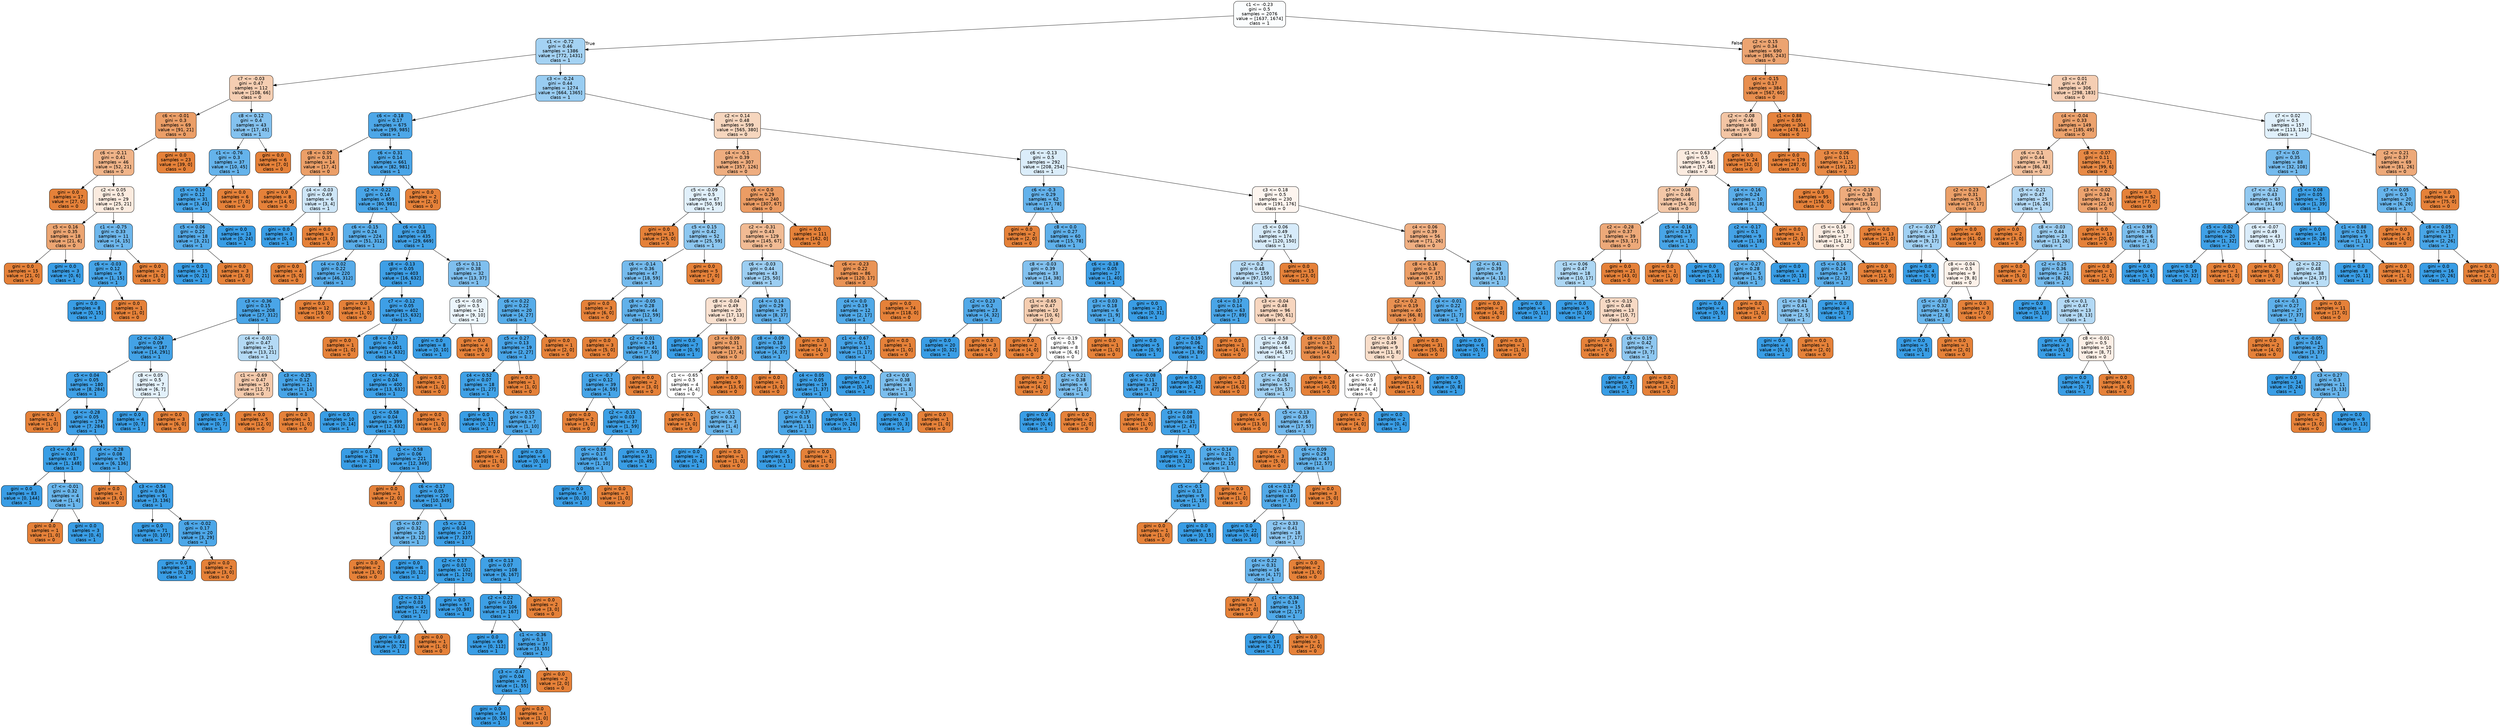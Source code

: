 digraph Tree {
node [shape=box, style="filled, rounded", color="black", fontname=helvetica] ;
edge [fontname=helvetica] ;
0 [label="c1 <= -0.23\ngini = 0.5\nsamples = 2076\nvalue = [1637, 1674]\nclass = 1", fillcolor="#fbfdfe"] ;
1 [label="c1 <= -0.72\ngini = 0.46\nsamples = 1386\nvalue = [772, 1431]\nclass = 1", fillcolor="#a4d2f3"] ;
0 -> 1 [labeldistance=2.5, labelangle=45, headlabel="True"] ;
2 [label="c7 <= -0.03\ngini = 0.47\nsamples = 112\nvalue = [108, 66]\nclass = 0", fillcolor="#f5ceb2"] ;
1 -> 2 ;
3 [label="c6 <= -0.01\ngini = 0.3\nsamples = 69\nvalue = [91, 21]\nclass = 0", fillcolor="#eb9e67"] ;
2 -> 3 ;
4 [label="c6 <= -0.11\ngini = 0.41\nsamples = 46\nvalue = [52, 21]\nclass = 0", fillcolor="#f0b489"] ;
3 -> 4 ;
5 [label="gini = 0.0\nsamples = 17\nvalue = [27, 0]\nclass = 0", fillcolor="#e58139"] ;
4 -> 5 ;
6 [label="c2 <= 0.05\ngini = 0.5\nsamples = 29\nvalue = [25, 21]\nclass = 0", fillcolor="#fbebdf"] ;
4 -> 6 ;
7 [label="c5 <= 0.16\ngini = 0.35\nsamples = 18\nvalue = [21, 6]\nclass = 0", fillcolor="#eca572"] ;
6 -> 7 ;
8 [label="gini = 0.0\nsamples = 15\nvalue = [21, 0]\nclass = 0", fillcolor="#e58139"] ;
7 -> 8 ;
9 [label="gini = 0.0\nsamples = 3\nvalue = [0, 6]\nclass = 1", fillcolor="#399de5"] ;
7 -> 9 ;
10 [label="c1 <= -0.75\ngini = 0.33\nsamples = 11\nvalue = [4, 15]\nclass = 1", fillcolor="#6eb7ec"] ;
6 -> 10 ;
11 [label="c6 <= -0.03\ngini = 0.12\nsamples = 9\nvalue = [1, 15]\nclass = 1", fillcolor="#46a4e7"] ;
10 -> 11 ;
12 [label="gini = 0.0\nsamples = 8\nvalue = [0, 15]\nclass = 1", fillcolor="#399de5"] ;
11 -> 12 ;
13 [label="gini = 0.0\nsamples = 1\nvalue = [1, 0]\nclass = 0", fillcolor="#e58139"] ;
11 -> 13 ;
14 [label="gini = 0.0\nsamples = 2\nvalue = [3, 0]\nclass = 0", fillcolor="#e58139"] ;
10 -> 14 ;
15 [label="gini = 0.0\nsamples = 23\nvalue = [39, 0]\nclass = 0", fillcolor="#e58139"] ;
3 -> 15 ;
16 [label="c8 <= 0.12\ngini = 0.4\nsamples = 43\nvalue = [17, 45]\nclass = 1", fillcolor="#84c2ef"] ;
2 -> 16 ;
17 [label="c1 <= -0.76\ngini = 0.3\nsamples = 37\nvalue = [10, 45]\nclass = 1", fillcolor="#65b3eb"] ;
16 -> 17 ;
18 [label="c5 <= 0.19\ngini = 0.12\nsamples = 31\nvalue = [3, 45]\nclass = 1", fillcolor="#46a4e7"] ;
17 -> 18 ;
19 [label="c5 <= 0.06\ngini = 0.22\nsamples = 18\nvalue = [3, 21]\nclass = 1", fillcolor="#55abe9"] ;
18 -> 19 ;
20 [label="gini = 0.0\nsamples = 15\nvalue = [0, 21]\nclass = 1", fillcolor="#399de5"] ;
19 -> 20 ;
21 [label="gini = 0.0\nsamples = 3\nvalue = [3, 0]\nclass = 0", fillcolor="#e58139"] ;
19 -> 21 ;
22 [label="gini = 0.0\nsamples = 13\nvalue = [0, 24]\nclass = 1", fillcolor="#399de5"] ;
18 -> 22 ;
23 [label="gini = 0.0\nsamples = 6\nvalue = [7, 0]\nclass = 0", fillcolor="#e58139"] ;
17 -> 23 ;
24 [label="gini = 0.0\nsamples = 6\nvalue = [7, 0]\nclass = 0", fillcolor="#e58139"] ;
16 -> 24 ;
25 [label="c3 <= -0.24\ngini = 0.44\nsamples = 1274\nvalue = [664, 1365]\nclass = 1", fillcolor="#99cdf2"] ;
1 -> 25 ;
26 [label="c6 <= -0.18\ngini = 0.17\nsamples = 675\nvalue = [99, 985]\nclass = 1", fillcolor="#4da7e8"] ;
25 -> 26 ;
27 [label="c8 <= 0.09\ngini = 0.31\nsamples = 14\nvalue = [17, 4]\nclass = 0", fillcolor="#eb9f68"] ;
26 -> 27 ;
28 [label="gini = 0.0\nsamples = 8\nvalue = [14, 0]\nclass = 0", fillcolor="#e58139"] ;
27 -> 28 ;
29 [label="c4 <= -0.03\ngini = 0.49\nsamples = 6\nvalue = [3, 4]\nclass = 1", fillcolor="#cee6f8"] ;
27 -> 29 ;
30 [label="gini = 0.0\nsamples = 3\nvalue = [0, 4]\nclass = 1", fillcolor="#399de5"] ;
29 -> 30 ;
31 [label="gini = 0.0\nsamples = 3\nvalue = [3, 0]\nclass = 0", fillcolor="#e58139"] ;
29 -> 31 ;
32 [label="c6 <= 0.31\ngini = 0.14\nsamples = 661\nvalue = [82, 981]\nclass = 1", fillcolor="#4aa5e7"] ;
26 -> 32 ;
33 [label="c2 <= -0.22\ngini = 0.14\nsamples = 659\nvalue = [80, 981]\nclass = 1", fillcolor="#49a5e7"] ;
32 -> 33 ;
34 [label="c6 <= -0.15\ngini = 0.24\nsamples = 224\nvalue = [51, 312]\nclass = 1", fillcolor="#59ade9"] ;
33 -> 34 ;
35 [label="gini = 0.0\nsamples = 4\nvalue = [5, 0]\nclass = 0", fillcolor="#e58139"] ;
34 -> 35 ;
36 [label="c4 <= 0.02\ngini = 0.22\nsamples = 220\nvalue = [46, 312]\nclass = 1", fillcolor="#56abe9"] ;
34 -> 36 ;
37 [label="c3 <= -0.36\ngini = 0.15\nsamples = 208\nvalue = [27, 312]\nclass = 1", fillcolor="#4aa5e7"] ;
36 -> 37 ;
38 [label="c2 <= -0.24\ngini = 0.09\nsamples = 187\nvalue = [14, 291]\nclass = 1", fillcolor="#43a2e6"] ;
37 -> 38 ;
39 [label="c5 <= 0.04\ngini = 0.05\nsamples = 180\nvalue = [8, 284]\nclass = 1", fillcolor="#3fa0e6"] ;
38 -> 39 ;
40 [label="gini = 0.0\nsamples = 1\nvalue = [1, 0]\nclass = 0", fillcolor="#e58139"] ;
39 -> 40 ;
41 [label="c4 <= -0.28\ngini = 0.05\nsamples = 179\nvalue = [7, 284]\nclass = 1", fillcolor="#3e9fe6"] ;
39 -> 41 ;
42 [label="c3 <= -0.44\ngini = 0.01\nsamples = 87\nvalue = [1, 148]\nclass = 1", fillcolor="#3a9ee5"] ;
41 -> 42 ;
43 [label="gini = 0.0\nsamples = 83\nvalue = [0, 144]\nclass = 1", fillcolor="#399de5"] ;
42 -> 43 ;
44 [label="c7 <= -0.01\ngini = 0.32\nsamples = 4\nvalue = [1, 4]\nclass = 1", fillcolor="#6ab6ec"] ;
42 -> 44 ;
45 [label="gini = 0.0\nsamples = 1\nvalue = [1, 0]\nclass = 0", fillcolor="#e58139"] ;
44 -> 45 ;
46 [label="gini = 0.0\nsamples = 3\nvalue = [0, 4]\nclass = 1", fillcolor="#399de5"] ;
44 -> 46 ;
47 [label="c4 <= -0.28\ngini = 0.08\nsamples = 92\nvalue = [6, 136]\nclass = 1", fillcolor="#42a1e6"] ;
41 -> 47 ;
48 [label="gini = 0.0\nsamples = 1\nvalue = [3, 0]\nclass = 0", fillcolor="#e58139"] ;
47 -> 48 ;
49 [label="c3 <= -0.54\ngini = 0.04\nsamples = 91\nvalue = [3, 136]\nclass = 1", fillcolor="#3d9fe6"] ;
47 -> 49 ;
50 [label="gini = 0.0\nsamples = 71\nvalue = [0, 107]\nclass = 1", fillcolor="#399de5"] ;
49 -> 50 ;
51 [label="c6 <= -0.02\ngini = 0.17\nsamples = 20\nvalue = [3, 29]\nclass = 1", fillcolor="#4da7e8"] ;
49 -> 51 ;
52 [label="gini = 0.0\nsamples = 18\nvalue = [0, 29]\nclass = 1", fillcolor="#399de5"] ;
51 -> 52 ;
53 [label="gini = 0.0\nsamples = 2\nvalue = [3, 0]\nclass = 0", fillcolor="#e58139"] ;
51 -> 53 ;
54 [label="c8 <= 0.05\ngini = 0.5\nsamples = 7\nvalue = [6, 7]\nclass = 1", fillcolor="#e3f1fb"] ;
38 -> 54 ;
55 [label="gini = 0.0\nsamples = 4\nvalue = [0, 7]\nclass = 1", fillcolor="#399de5"] ;
54 -> 55 ;
56 [label="gini = 0.0\nsamples = 3\nvalue = [6, 0]\nclass = 0", fillcolor="#e58139"] ;
54 -> 56 ;
57 [label="c4 <= -0.01\ngini = 0.47\nsamples = 21\nvalue = [13, 21]\nclass = 1", fillcolor="#b4daf5"] ;
37 -> 57 ;
58 [label="c1 <= -0.69\ngini = 0.47\nsamples = 10\nvalue = [12, 7]\nclass = 0", fillcolor="#f4caac"] ;
57 -> 58 ;
59 [label="gini = 0.0\nsamples = 5\nvalue = [0, 7]\nclass = 1", fillcolor="#399de5"] ;
58 -> 59 ;
60 [label="gini = 0.0\nsamples = 5\nvalue = [12, 0]\nclass = 0", fillcolor="#e58139"] ;
58 -> 60 ;
61 [label="c3 <= -0.25\ngini = 0.12\nsamples = 11\nvalue = [1, 14]\nclass = 1", fillcolor="#47a4e7"] ;
57 -> 61 ;
62 [label="gini = 0.0\nsamples = 1\nvalue = [1, 0]\nclass = 0", fillcolor="#e58139"] ;
61 -> 62 ;
63 [label="gini = 0.0\nsamples = 10\nvalue = [0, 14]\nclass = 1", fillcolor="#399de5"] ;
61 -> 63 ;
64 [label="gini = 0.0\nsamples = 12\nvalue = [19, 0]\nclass = 0", fillcolor="#e58139"] ;
36 -> 64 ;
65 [label="c6 <= 0.1\ngini = 0.08\nsamples = 435\nvalue = [29, 669]\nclass = 1", fillcolor="#42a1e6"] ;
33 -> 65 ;
66 [label="c8 <= -0.13\ngini = 0.05\nsamples = 403\nvalue = [16, 632]\nclass = 1", fillcolor="#3e9fe6"] ;
65 -> 66 ;
67 [label="gini = 0.0\nsamples = 1\nvalue = [1, 0]\nclass = 0", fillcolor="#e58139"] ;
66 -> 67 ;
68 [label="c7 <= -0.12\ngini = 0.05\nsamples = 402\nvalue = [15, 632]\nclass = 1", fillcolor="#3e9fe6"] ;
66 -> 68 ;
69 [label="gini = 0.0\nsamples = 1\nvalue = [1, 0]\nclass = 0", fillcolor="#e58139"] ;
68 -> 69 ;
70 [label="c8 <= 0.17\ngini = 0.04\nsamples = 401\nvalue = [14, 632]\nclass = 1", fillcolor="#3d9fe6"] ;
68 -> 70 ;
71 [label="c3 <= -0.26\ngini = 0.04\nsamples = 400\nvalue = [13, 632]\nclass = 1", fillcolor="#3d9fe6"] ;
70 -> 71 ;
72 [label="c1 <= -0.58\ngini = 0.04\nsamples = 399\nvalue = [12, 632]\nclass = 1", fillcolor="#3d9fe5"] ;
71 -> 72 ;
73 [label="gini = 0.0\nsamples = 178\nvalue = [0, 283]\nclass = 1", fillcolor="#399de5"] ;
72 -> 73 ;
74 [label="c1 <= -0.58\ngini = 0.06\nsamples = 221\nvalue = [12, 349]\nclass = 1", fillcolor="#40a0e6"] ;
72 -> 74 ;
75 [label="gini = 0.0\nsamples = 1\nvalue = [2, 0]\nclass = 0", fillcolor="#e58139"] ;
74 -> 75 ;
76 [label="c6 <= -0.17\ngini = 0.05\nsamples = 220\nvalue = [10, 349]\nclass = 1", fillcolor="#3fa0e6"] ;
74 -> 76 ;
77 [label="c5 <= 0.07\ngini = 0.32\nsamples = 10\nvalue = [3, 12]\nclass = 1", fillcolor="#6ab6ec"] ;
76 -> 77 ;
78 [label="gini = 0.0\nsamples = 2\nvalue = [3, 0]\nclass = 0", fillcolor="#e58139"] ;
77 -> 78 ;
79 [label="gini = 0.0\nsamples = 8\nvalue = [0, 12]\nclass = 1", fillcolor="#399de5"] ;
77 -> 79 ;
80 [label="c5 <= 0.2\ngini = 0.04\nsamples = 210\nvalue = [7, 337]\nclass = 1", fillcolor="#3d9fe6"] ;
76 -> 80 ;
81 [label="c2 <= 0.17\ngini = 0.01\nsamples = 102\nvalue = [1, 170]\nclass = 1", fillcolor="#3a9ee5"] ;
80 -> 81 ;
82 [label="c2 <= 0.12\ngini = 0.03\nsamples = 45\nvalue = [1, 72]\nclass = 1", fillcolor="#3c9ee5"] ;
81 -> 82 ;
83 [label="gini = 0.0\nsamples = 44\nvalue = [0, 72]\nclass = 1", fillcolor="#399de5"] ;
82 -> 83 ;
84 [label="gini = 0.0\nsamples = 1\nvalue = [1, 0]\nclass = 0", fillcolor="#e58139"] ;
82 -> 84 ;
85 [label="gini = 0.0\nsamples = 57\nvalue = [0, 98]\nclass = 1", fillcolor="#399de5"] ;
81 -> 85 ;
86 [label="c8 <= 0.13\ngini = 0.07\nsamples = 108\nvalue = [6, 167]\nclass = 1", fillcolor="#40a1e6"] ;
80 -> 86 ;
87 [label="c2 <= 0.22\ngini = 0.03\nsamples = 106\nvalue = [3, 167]\nclass = 1", fillcolor="#3d9fe5"] ;
86 -> 87 ;
88 [label="gini = 0.0\nsamples = 69\nvalue = [0, 112]\nclass = 1", fillcolor="#399de5"] ;
87 -> 88 ;
89 [label="c1 <= -0.36\ngini = 0.1\nsamples = 37\nvalue = [3, 55]\nclass = 1", fillcolor="#44a2e6"] ;
87 -> 89 ;
90 [label="c3 <= -0.47\ngini = 0.04\nsamples = 35\nvalue = [1, 55]\nclass = 1", fillcolor="#3d9fe5"] ;
89 -> 90 ;
91 [label="gini = 0.0\nsamples = 34\nvalue = [0, 55]\nclass = 1", fillcolor="#399de5"] ;
90 -> 91 ;
92 [label="gini = 0.0\nsamples = 1\nvalue = [1, 0]\nclass = 0", fillcolor="#e58139"] ;
90 -> 92 ;
93 [label="gini = 0.0\nsamples = 2\nvalue = [2, 0]\nclass = 0", fillcolor="#e58139"] ;
89 -> 93 ;
94 [label="gini = 0.0\nsamples = 2\nvalue = [3, 0]\nclass = 0", fillcolor="#e58139"] ;
86 -> 94 ;
95 [label="gini = 0.0\nsamples = 1\nvalue = [1, 0]\nclass = 0", fillcolor="#e58139"] ;
71 -> 95 ;
96 [label="gini = 0.0\nsamples = 1\nvalue = [1, 0]\nclass = 0", fillcolor="#e58139"] ;
70 -> 96 ;
97 [label="c5 <= 0.11\ngini = 0.38\nsamples = 32\nvalue = [13, 37]\nclass = 1", fillcolor="#7fbfee"] ;
65 -> 97 ;
98 [label="c5 <= -0.05\ngini = 0.5\nsamples = 12\nvalue = [9, 10]\nclass = 1", fillcolor="#ebf5fc"] ;
97 -> 98 ;
99 [label="gini = 0.0\nsamples = 8\nvalue = [0, 10]\nclass = 1", fillcolor="#399de5"] ;
98 -> 99 ;
100 [label="gini = 0.0\nsamples = 4\nvalue = [9, 0]\nclass = 0", fillcolor="#e58139"] ;
98 -> 100 ;
101 [label="c6 <= 0.22\ngini = 0.22\nsamples = 20\nvalue = [4, 27]\nclass = 1", fillcolor="#56ace9"] ;
97 -> 101 ;
102 [label="c5 <= 0.27\ngini = 0.13\nsamples = 19\nvalue = [2, 27]\nclass = 1", fillcolor="#48a4e7"] ;
101 -> 102 ;
103 [label="c4 <= 0.52\ngini = 0.07\nsamples = 18\nvalue = [1, 27]\nclass = 1", fillcolor="#40a1e6"] ;
102 -> 103 ;
104 [label="gini = 0.0\nsamples = 11\nvalue = [0, 17]\nclass = 1", fillcolor="#399de5"] ;
103 -> 104 ;
105 [label="c4 <= 0.55\ngini = 0.17\nsamples = 7\nvalue = [1, 10]\nclass = 1", fillcolor="#4da7e8"] ;
103 -> 105 ;
106 [label="gini = 0.0\nsamples = 1\nvalue = [1, 0]\nclass = 0", fillcolor="#e58139"] ;
105 -> 106 ;
107 [label="gini = 0.0\nsamples = 6\nvalue = [0, 10]\nclass = 1", fillcolor="#399de5"] ;
105 -> 107 ;
108 [label="gini = 0.0\nsamples = 1\nvalue = [1, 0]\nclass = 0", fillcolor="#e58139"] ;
102 -> 108 ;
109 [label="gini = 0.0\nsamples = 1\nvalue = [2, 0]\nclass = 0", fillcolor="#e58139"] ;
101 -> 109 ;
110 [label="gini = 0.0\nsamples = 2\nvalue = [2, 0]\nclass = 0", fillcolor="#e58139"] ;
32 -> 110 ;
111 [label="c2 <= 0.14\ngini = 0.48\nsamples = 599\nvalue = [565, 380]\nclass = 0", fillcolor="#f6d6be"] ;
25 -> 111 ;
112 [label="c4 <= -0.1\ngini = 0.39\nsamples = 307\nvalue = [357, 126]\nclass = 0", fillcolor="#eead7f"] ;
111 -> 112 ;
113 [label="c5 <= -0.09\ngini = 0.5\nsamples = 67\nvalue = [50, 59]\nclass = 1", fillcolor="#e1f0fb"] ;
112 -> 113 ;
114 [label="gini = 0.0\nsamples = 15\nvalue = [25, 0]\nclass = 0", fillcolor="#e58139"] ;
113 -> 114 ;
115 [label="c5 <= 0.15\ngini = 0.42\nsamples = 52\nvalue = [25, 59]\nclass = 1", fillcolor="#8dc7f0"] ;
113 -> 115 ;
116 [label="c6 <= -0.14\ngini = 0.36\nsamples = 47\nvalue = [18, 59]\nclass = 1", fillcolor="#75bbed"] ;
115 -> 116 ;
117 [label="gini = 0.0\nsamples = 3\nvalue = [6, 0]\nclass = 0", fillcolor="#e58139"] ;
116 -> 117 ;
118 [label="c8 <= -0.05\ngini = 0.28\nsamples = 44\nvalue = [12, 59]\nclass = 1", fillcolor="#61b1ea"] ;
116 -> 118 ;
119 [label="gini = 0.0\nsamples = 3\nvalue = [5, 0]\nclass = 0", fillcolor="#e58139"] ;
118 -> 119 ;
120 [label="c2 <= 0.01\ngini = 0.19\nsamples = 41\nvalue = [7, 59]\nclass = 1", fillcolor="#50a9e8"] ;
118 -> 120 ;
121 [label="c1 <= -0.7\ngini = 0.12\nsamples = 39\nvalue = [4, 59]\nclass = 1", fillcolor="#46a4e7"] ;
120 -> 121 ;
122 [label="gini = 0.0\nsamples = 2\nvalue = [3, 0]\nclass = 0", fillcolor="#e58139"] ;
121 -> 122 ;
123 [label="c2 <= -0.15\ngini = 0.03\nsamples = 37\nvalue = [1, 59]\nclass = 1", fillcolor="#3c9fe5"] ;
121 -> 123 ;
124 [label="c6 <= 0.08\ngini = 0.17\nsamples = 6\nvalue = [1, 10]\nclass = 1", fillcolor="#4da7e8"] ;
123 -> 124 ;
125 [label="gini = 0.0\nsamples = 5\nvalue = [0, 10]\nclass = 1", fillcolor="#399de5"] ;
124 -> 125 ;
126 [label="gini = 0.0\nsamples = 1\nvalue = [1, 0]\nclass = 0", fillcolor="#e58139"] ;
124 -> 126 ;
127 [label="gini = 0.0\nsamples = 31\nvalue = [0, 49]\nclass = 1", fillcolor="#399de5"] ;
123 -> 127 ;
128 [label="gini = 0.0\nsamples = 2\nvalue = [3, 0]\nclass = 0", fillcolor="#e58139"] ;
120 -> 128 ;
129 [label="gini = 0.0\nsamples = 5\nvalue = [7, 0]\nclass = 0", fillcolor="#e58139"] ;
115 -> 129 ;
130 [label="c6 <= 0.0\ngini = 0.29\nsamples = 240\nvalue = [307, 67]\nclass = 0", fillcolor="#eb9c64"] ;
112 -> 130 ;
131 [label="c2 <= -0.31\ngini = 0.43\nsamples = 129\nvalue = [145, 67]\nclass = 0", fillcolor="#f1bb94"] ;
130 -> 131 ;
132 [label="c6 <= -0.03\ngini = 0.44\nsamples = 43\nvalue = [25, 50]\nclass = 1", fillcolor="#9ccef2"] ;
131 -> 132 ;
133 [label="c8 <= -0.04\ngini = 0.49\nsamples = 20\nvalue = [17, 13]\nclass = 0", fillcolor="#f9e1d0"] ;
132 -> 133 ;
134 [label="gini = 0.0\nsamples = 7\nvalue = [0, 9]\nclass = 1", fillcolor="#399de5"] ;
133 -> 134 ;
135 [label="c3 <= 0.09\ngini = 0.31\nsamples = 13\nvalue = [17, 4]\nclass = 0", fillcolor="#eb9f68"] ;
133 -> 135 ;
136 [label="c1 <= -0.65\ngini = 0.5\nsamples = 4\nvalue = [4, 4]\nclass = 0", fillcolor="#ffffff"] ;
135 -> 136 ;
137 [label="gini = 0.0\nsamples = 1\nvalue = [3, 0]\nclass = 0", fillcolor="#e58139"] ;
136 -> 137 ;
138 [label="c5 <= -0.1\ngini = 0.32\nsamples = 3\nvalue = [1, 4]\nclass = 1", fillcolor="#6ab6ec"] ;
136 -> 138 ;
139 [label="gini = 0.0\nsamples = 2\nvalue = [0, 4]\nclass = 1", fillcolor="#399de5"] ;
138 -> 139 ;
140 [label="gini = 0.0\nsamples = 1\nvalue = [1, 0]\nclass = 0", fillcolor="#e58139"] ;
138 -> 140 ;
141 [label="gini = 0.0\nsamples = 9\nvalue = [13, 0]\nclass = 0", fillcolor="#e58139"] ;
135 -> 141 ;
142 [label="c4 <= 0.14\ngini = 0.29\nsamples = 23\nvalue = [8, 37]\nclass = 1", fillcolor="#64b2eb"] ;
132 -> 142 ;
143 [label="c8 <= -0.09\ngini = 0.18\nsamples = 20\nvalue = [4, 37]\nclass = 1", fillcolor="#4ea8e8"] ;
142 -> 143 ;
144 [label="gini = 0.0\nsamples = 1\nvalue = [3, 0]\nclass = 0", fillcolor="#e58139"] ;
143 -> 144 ;
145 [label="c4 <= 0.05\ngini = 0.05\nsamples = 19\nvalue = [1, 37]\nclass = 1", fillcolor="#3ea0e6"] ;
143 -> 145 ;
146 [label="c2 <= -0.37\ngini = 0.15\nsamples = 6\nvalue = [1, 11]\nclass = 1", fillcolor="#4ba6e7"] ;
145 -> 146 ;
147 [label="gini = 0.0\nsamples = 5\nvalue = [0, 11]\nclass = 1", fillcolor="#399de5"] ;
146 -> 147 ;
148 [label="gini = 0.0\nsamples = 1\nvalue = [1, 0]\nclass = 0", fillcolor="#e58139"] ;
146 -> 148 ;
149 [label="gini = 0.0\nsamples = 13\nvalue = [0, 26]\nclass = 1", fillcolor="#399de5"] ;
145 -> 149 ;
150 [label="gini = 0.0\nsamples = 3\nvalue = [4, 0]\nclass = 0", fillcolor="#e58139"] ;
142 -> 150 ;
151 [label="c6 <= -0.23\ngini = 0.22\nsamples = 86\nvalue = [120, 17]\nclass = 0", fillcolor="#e99355"] ;
131 -> 151 ;
152 [label="c4 <= 0.0\ngini = 0.19\nsamples = 12\nvalue = [2, 17]\nclass = 1", fillcolor="#50a9e8"] ;
151 -> 152 ;
153 [label="c1 <= -0.67\ngini = 0.1\nsamples = 11\nvalue = [1, 17]\nclass = 1", fillcolor="#45a3e7"] ;
152 -> 153 ;
154 [label="gini = 0.0\nsamples = 7\nvalue = [0, 14]\nclass = 1", fillcolor="#399de5"] ;
153 -> 154 ;
155 [label="c3 <= 0.0\ngini = 0.38\nsamples = 4\nvalue = [1, 3]\nclass = 1", fillcolor="#7bbeee"] ;
153 -> 155 ;
156 [label="gini = 0.0\nsamples = 3\nvalue = [0, 3]\nclass = 1", fillcolor="#399de5"] ;
155 -> 156 ;
157 [label="gini = 0.0\nsamples = 1\nvalue = [1, 0]\nclass = 0", fillcolor="#e58139"] ;
155 -> 157 ;
158 [label="gini = 0.0\nsamples = 1\nvalue = [1, 0]\nclass = 0", fillcolor="#e58139"] ;
152 -> 158 ;
159 [label="gini = 0.0\nsamples = 74\nvalue = [118, 0]\nclass = 0", fillcolor="#e58139"] ;
151 -> 159 ;
160 [label="gini = 0.0\nsamples = 111\nvalue = [162, 0]\nclass = 0", fillcolor="#e58139"] ;
130 -> 160 ;
161 [label="c6 <= -0.13\ngini = 0.5\nsamples = 292\nvalue = [208, 254]\nclass = 1", fillcolor="#dbedfa"] ;
111 -> 161 ;
162 [label="c6 <= -0.3\ngini = 0.29\nsamples = 62\nvalue = [17, 78]\nclass = 1", fillcolor="#64b2eb"] ;
161 -> 162 ;
163 [label="gini = 0.0\nsamples = 2\nvalue = [2, 0]\nclass = 0", fillcolor="#e58139"] ;
162 -> 163 ;
164 [label="c8 <= 0.0\ngini = 0.27\nsamples = 60\nvalue = [15, 78]\nclass = 1", fillcolor="#5fb0ea"] ;
162 -> 164 ;
165 [label="c8 <= -0.03\ngini = 0.39\nsamples = 33\nvalue = [14, 38]\nclass = 1", fillcolor="#82c1ef"] ;
164 -> 165 ;
166 [label="c2 <= 0.23\ngini = 0.2\nsamples = 23\nvalue = [4, 32]\nclass = 1", fillcolor="#52a9e8"] ;
165 -> 166 ;
167 [label="gini = 0.0\nsamples = 20\nvalue = [0, 32]\nclass = 1", fillcolor="#399de5"] ;
166 -> 167 ;
168 [label="gini = 0.0\nsamples = 3\nvalue = [4, 0]\nclass = 0", fillcolor="#e58139"] ;
166 -> 168 ;
169 [label="c1 <= -0.65\ngini = 0.47\nsamples = 10\nvalue = [10, 6]\nclass = 0", fillcolor="#f5cdb0"] ;
165 -> 169 ;
170 [label="gini = 0.0\nsamples = 2\nvalue = [4, 0]\nclass = 0", fillcolor="#e58139"] ;
169 -> 170 ;
171 [label="c6 <= -0.19\ngini = 0.5\nsamples = 8\nvalue = [6, 6]\nclass = 0", fillcolor="#ffffff"] ;
169 -> 171 ;
172 [label="gini = 0.0\nsamples = 2\nvalue = [4, 0]\nclass = 0", fillcolor="#e58139"] ;
171 -> 172 ;
173 [label="c2 <= 0.21\ngini = 0.38\nsamples = 6\nvalue = [2, 6]\nclass = 1", fillcolor="#7bbeee"] ;
171 -> 173 ;
174 [label="gini = 0.0\nsamples = 4\nvalue = [0, 6]\nclass = 1", fillcolor="#399de5"] ;
173 -> 174 ;
175 [label="gini = 0.0\nsamples = 2\nvalue = [2, 0]\nclass = 0", fillcolor="#e58139"] ;
173 -> 175 ;
176 [label="c6 <= -0.18\ngini = 0.05\nsamples = 27\nvalue = [1, 40]\nclass = 1", fillcolor="#3e9fe6"] ;
164 -> 176 ;
177 [label="c3 <= 0.03\ngini = 0.18\nsamples = 6\nvalue = [1, 9]\nclass = 1", fillcolor="#4fa8e8"] ;
176 -> 177 ;
178 [label="gini = 0.0\nsamples = 1\nvalue = [1, 0]\nclass = 0", fillcolor="#e58139"] ;
177 -> 178 ;
179 [label="gini = 0.0\nsamples = 5\nvalue = [0, 9]\nclass = 1", fillcolor="#399de5"] ;
177 -> 179 ;
180 [label="gini = 0.0\nsamples = 21\nvalue = [0, 31]\nclass = 1", fillcolor="#399de5"] ;
176 -> 180 ;
181 [label="c3 <= 0.18\ngini = 0.5\nsamples = 230\nvalue = [191, 176]\nclass = 0", fillcolor="#fdf5ef"] ;
161 -> 181 ;
182 [label="c5 <= 0.06\ngini = 0.49\nsamples = 174\nvalue = [120, 150]\nclass = 1", fillcolor="#d7ebfa"] ;
181 -> 182 ;
183 [label="c2 <= 0.2\ngini = 0.48\nsamples = 159\nvalue = [97, 150]\nclass = 1", fillcolor="#b9dcf6"] ;
182 -> 183 ;
184 [label="c4 <= 0.17\ngini = 0.14\nsamples = 63\nvalue = [7, 89]\nclass = 1", fillcolor="#49a5e7"] ;
183 -> 184 ;
185 [label="c2 <= 0.19\ngini = 0.06\nsamples = 62\nvalue = [3, 89]\nclass = 1", fillcolor="#40a0e6"] ;
184 -> 185 ;
186 [label="c6 <= -0.08\ngini = 0.11\nsamples = 32\nvalue = [3, 47]\nclass = 1", fillcolor="#46a3e7"] ;
185 -> 186 ;
187 [label="gini = 0.0\nsamples = 1\nvalue = [1, 0]\nclass = 0", fillcolor="#e58139"] ;
186 -> 187 ;
188 [label="c3 <= 0.08\ngini = 0.08\nsamples = 31\nvalue = [2, 47]\nclass = 1", fillcolor="#41a1e6"] ;
186 -> 188 ;
189 [label="gini = 0.0\nsamples = 21\nvalue = [0, 32]\nclass = 1", fillcolor="#399de5"] ;
188 -> 189 ;
190 [label="c4 <= 0.14\ngini = 0.21\nsamples = 10\nvalue = [2, 15]\nclass = 1", fillcolor="#53aae8"] ;
188 -> 190 ;
191 [label="c5 <= -0.1\ngini = 0.12\nsamples = 9\nvalue = [1, 15]\nclass = 1", fillcolor="#46a4e7"] ;
190 -> 191 ;
192 [label="gini = 0.0\nsamples = 1\nvalue = [1, 0]\nclass = 0", fillcolor="#e58139"] ;
191 -> 192 ;
193 [label="gini = 0.0\nsamples = 8\nvalue = [0, 15]\nclass = 1", fillcolor="#399de5"] ;
191 -> 193 ;
194 [label="gini = 0.0\nsamples = 1\nvalue = [1, 0]\nclass = 0", fillcolor="#e58139"] ;
190 -> 194 ;
195 [label="gini = 0.0\nsamples = 30\nvalue = [0, 42]\nclass = 1", fillcolor="#399de5"] ;
185 -> 195 ;
196 [label="gini = 0.0\nsamples = 1\nvalue = [4, 0]\nclass = 0", fillcolor="#e58139"] ;
184 -> 196 ;
197 [label="c3 <= -0.04\ngini = 0.48\nsamples = 96\nvalue = [90, 61]\nclass = 0", fillcolor="#f7d6bf"] ;
183 -> 197 ;
198 [label="c1 <= -0.58\ngini = 0.49\nsamples = 64\nvalue = [46, 57]\nclass = 1", fillcolor="#d9ecfa"] ;
197 -> 198 ;
199 [label="gini = 0.0\nsamples = 12\nvalue = [16, 0]\nclass = 0", fillcolor="#e58139"] ;
198 -> 199 ;
200 [label="c7 <= -0.04\ngini = 0.45\nsamples = 52\nvalue = [30, 57]\nclass = 1", fillcolor="#a1d1f3"] ;
198 -> 200 ;
201 [label="gini = 0.0\nsamples = 6\nvalue = [13, 0]\nclass = 0", fillcolor="#e58139"] ;
200 -> 201 ;
202 [label="c5 <= -0.13\ngini = 0.35\nsamples = 46\nvalue = [17, 57]\nclass = 1", fillcolor="#74baed"] ;
200 -> 202 ;
203 [label="gini = 0.0\nsamples = 3\nvalue = [5, 0]\nclass = 0", fillcolor="#e58139"] ;
202 -> 203 ;
204 [label="c6 <= 0.09\ngini = 0.29\nsamples = 43\nvalue = [12, 57]\nclass = 1", fillcolor="#63b2ea"] ;
202 -> 204 ;
205 [label="c4 <= 0.17\ngini = 0.19\nsamples = 40\nvalue = [7, 57]\nclass = 1", fillcolor="#51a9e8"] ;
204 -> 205 ;
206 [label="gini = 0.0\nsamples = 22\nvalue = [0, 40]\nclass = 1", fillcolor="#399de5"] ;
205 -> 206 ;
207 [label="c2 <= 0.33\ngini = 0.41\nsamples = 18\nvalue = [7, 17]\nclass = 1", fillcolor="#8bc5f0"] ;
205 -> 207 ;
208 [label="c4 <= 0.22\ngini = 0.31\nsamples = 16\nvalue = [4, 17]\nclass = 1", fillcolor="#68b4eb"] ;
207 -> 208 ;
209 [label="gini = 0.0\nsamples = 1\nvalue = [2, 0]\nclass = 0", fillcolor="#e58139"] ;
208 -> 209 ;
210 [label="c1 <= -0.34\ngini = 0.19\nsamples = 15\nvalue = [2, 17]\nclass = 1", fillcolor="#50a9e8"] ;
208 -> 210 ;
211 [label="gini = 0.0\nsamples = 14\nvalue = [0, 17]\nclass = 1", fillcolor="#399de5"] ;
210 -> 211 ;
212 [label="gini = 0.0\nsamples = 1\nvalue = [2, 0]\nclass = 0", fillcolor="#e58139"] ;
210 -> 212 ;
213 [label="gini = 0.0\nsamples = 2\nvalue = [3, 0]\nclass = 0", fillcolor="#e58139"] ;
207 -> 213 ;
214 [label="gini = 0.0\nsamples = 3\nvalue = [5, 0]\nclass = 0", fillcolor="#e58139"] ;
204 -> 214 ;
215 [label="c8 <= 0.07\ngini = 0.15\nsamples = 32\nvalue = [44, 4]\nclass = 0", fillcolor="#e78c4b"] ;
197 -> 215 ;
216 [label="gini = 0.0\nsamples = 28\nvalue = [40, 0]\nclass = 0", fillcolor="#e58139"] ;
215 -> 216 ;
217 [label="c4 <= -0.07\ngini = 0.5\nsamples = 4\nvalue = [4, 4]\nclass = 0", fillcolor="#ffffff"] ;
215 -> 217 ;
218 [label="gini = 0.0\nsamples = 2\nvalue = [4, 0]\nclass = 0", fillcolor="#e58139"] ;
217 -> 218 ;
219 [label="gini = 0.0\nsamples = 2\nvalue = [0, 4]\nclass = 1", fillcolor="#399de5"] ;
217 -> 219 ;
220 [label="gini = 0.0\nsamples = 15\nvalue = [23, 0]\nclass = 0", fillcolor="#e58139"] ;
182 -> 220 ;
221 [label="c4 <= 0.06\ngini = 0.39\nsamples = 56\nvalue = [71, 26]\nclass = 0", fillcolor="#efaf82"] ;
181 -> 221 ;
222 [label="c8 <= 0.16\ngini = 0.3\nsamples = 47\nvalue = [67, 15]\nclass = 0", fillcolor="#eb9d65"] ;
221 -> 222 ;
223 [label="c2 <= 0.2\ngini = 0.19\nsamples = 40\nvalue = [66, 8]\nclass = 0", fillcolor="#e89051"] ;
222 -> 223 ;
224 [label="c2 <= 0.16\ngini = 0.49\nsamples = 9\nvalue = [11, 8]\nclass = 0", fillcolor="#f8ddc9"] ;
223 -> 224 ;
225 [label="gini = 0.0\nsamples = 4\nvalue = [11, 0]\nclass = 0", fillcolor="#e58139"] ;
224 -> 225 ;
226 [label="gini = 0.0\nsamples = 5\nvalue = [0, 8]\nclass = 1", fillcolor="#399de5"] ;
224 -> 226 ;
227 [label="gini = 0.0\nsamples = 31\nvalue = [55, 0]\nclass = 0", fillcolor="#e58139"] ;
223 -> 227 ;
228 [label="c4 <= -0.01\ngini = 0.22\nsamples = 7\nvalue = [1, 7]\nclass = 1", fillcolor="#55abe9"] ;
222 -> 228 ;
229 [label="gini = 0.0\nsamples = 6\nvalue = [0, 7]\nclass = 1", fillcolor="#399de5"] ;
228 -> 229 ;
230 [label="gini = 0.0\nsamples = 1\nvalue = [1, 0]\nclass = 0", fillcolor="#e58139"] ;
228 -> 230 ;
231 [label="c2 <= 0.41\ngini = 0.39\nsamples = 9\nvalue = [4, 11]\nclass = 1", fillcolor="#81c1ee"] ;
221 -> 231 ;
232 [label="gini = 0.0\nsamples = 3\nvalue = [4, 0]\nclass = 0", fillcolor="#e58139"] ;
231 -> 232 ;
233 [label="gini = 0.0\nsamples = 6\nvalue = [0, 11]\nclass = 1", fillcolor="#399de5"] ;
231 -> 233 ;
234 [label="c2 <= 0.15\ngini = 0.34\nsamples = 690\nvalue = [865, 243]\nclass = 0", fillcolor="#eca471"] ;
0 -> 234 [labeldistance=2.5, labelangle=-45, headlabel="False"] ;
235 [label="c4 <= -0.15\ngini = 0.17\nsamples = 384\nvalue = [567, 60]\nclass = 0", fillcolor="#e88e4e"] ;
234 -> 235 ;
236 [label="c2 <= -0.08\ngini = 0.46\nsamples = 80\nvalue = [89, 48]\nclass = 0", fillcolor="#f3c5a4"] ;
235 -> 236 ;
237 [label="c1 <= 0.63\ngini = 0.5\nsamples = 56\nvalue = [57, 48]\nclass = 0", fillcolor="#fbebe0"] ;
236 -> 237 ;
238 [label="c7 <= 0.08\ngini = 0.46\nsamples = 46\nvalue = [54, 30]\nclass = 0", fillcolor="#f3c7a7"] ;
237 -> 238 ;
239 [label="c2 <= -0.28\ngini = 0.37\nsamples = 39\nvalue = [53, 17]\nclass = 0", fillcolor="#eda979"] ;
238 -> 239 ;
240 [label="c1 <= 0.06\ngini = 0.47\nsamples = 18\nvalue = [10, 17]\nclass = 1", fillcolor="#add7f4"] ;
239 -> 240 ;
241 [label="gini = 0.0\nsamples = 5\nvalue = [0, 10]\nclass = 1", fillcolor="#399de5"] ;
240 -> 241 ;
242 [label="c5 <= -0.15\ngini = 0.48\nsamples = 13\nvalue = [10, 7]\nclass = 0", fillcolor="#f7d9c4"] ;
240 -> 242 ;
243 [label="gini = 0.0\nsamples = 6\nvalue = [7, 0]\nclass = 0", fillcolor="#e58139"] ;
242 -> 243 ;
244 [label="c6 <= 0.19\ngini = 0.42\nsamples = 7\nvalue = [3, 7]\nclass = 1", fillcolor="#8ec7f0"] ;
242 -> 244 ;
245 [label="gini = 0.0\nsamples = 5\nvalue = [0, 7]\nclass = 1", fillcolor="#399de5"] ;
244 -> 245 ;
246 [label="gini = 0.0\nsamples = 2\nvalue = [3, 0]\nclass = 0", fillcolor="#e58139"] ;
244 -> 246 ;
247 [label="gini = 0.0\nsamples = 21\nvalue = [43, 0]\nclass = 0", fillcolor="#e58139"] ;
239 -> 247 ;
248 [label="c5 <= -0.16\ngini = 0.13\nsamples = 7\nvalue = [1, 13]\nclass = 1", fillcolor="#48a5e7"] ;
238 -> 248 ;
249 [label="gini = 0.0\nsamples = 1\nvalue = [1, 0]\nclass = 0", fillcolor="#e58139"] ;
248 -> 249 ;
250 [label="gini = 0.0\nsamples = 6\nvalue = [0, 13]\nclass = 1", fillcolor="#399de5"] ;
248 -> 250 ;
251 [label="c4 <= -0.16\ngini = 0.24\nsamples = 10\nvalue = [3, 18]\nclass = 1", fillcolor="#5aade9"] ;
237 -> 251 ;
252 [label="c2 <= -0.17\ngini = 0.1\nsamples = 9\nvalue = [1, 18]\nclass = 1", fillcolor="#44a2e6"] ;
251 -> 252 ;
253 [label="c2 <= -0.27\ngini = 0.28\nsamples = 5\nvalue = [1, 5]\nclass = 1", fillcolor="#61b1ea"] ;
252 -> 253 ;
254 [label="gini = 0.0\nsamples = 4\nvalue = [0, 5]\nclass = 1", fillcolor="#399de5"] ;
253 -> 254 ;
255 [label="gini = 0.0\nsamples = 1\nvalue = [1, 0]\nclass = 0", fillcolor="#e58139"] ;
253 -> 255 ;
256 [label="gini = 0.0\nsamples = 4\nvalue = [0, 13]\nclass = 1", fillcolor="#399de5"] ;
252 -> 256 ;
257 [label="gini = 0.0\nsamples = 1\nvalue = [2, 0]\nclass = 0", fillcolor="#e58139"] ;
251 -> 257 ;
258 [label="gini = 0.0\nsamples = 24\nvalue = [32, 0]\nclass = 0", fillcolor="#e58139"] ;
236 -> 258 ;
259 [label="c1 <= 0.88\ngini = 0.05\nsamples = 304\nvalue = [478, 12]\nclass = 0", fillcolor="#e6843e"] ;
235 -> 259 ;
260 [label="gini = 0.0\nsamples = 179\nvalue = [287, 0]\nclass = 0", fillcolor="#e58139"] ;
259 -> 260 ;
261 [label="c3 <= 0.06\ngini = 0.11\nsamples = 125\nvalue = [191, 12]\nclass = 0", fillcolor="#e78945"] ;
259 -> 261 ;
262 [label="gini = 0.0\nsamples = 95\nvalue = [156, 0]\nclass = 0", fillcolor="#e58139"] ;
261 -> 262 ;
263 [label="c2 <= -0.19\ngini = 0.38\nsamples = 30\nvalue = [35, 12]\nclass = 0", fillcolor="#eeac7d"] ;
261 -> 263 ;
264 [label="c5 <= 0.16\ngini = 0.5\nsamples = 17\nvalue = [14, 12]\nclass = 0", fillcolor="#fbede3"] ;
263 -> 264 ;
265 [label="c5 <= 0.16\ngini = 0.24\nsamples = 9\nvalue = [2, 12]\nclass = 1", fillcolor="#5aade9"] ;
264 -> 265 ;
266 [label="c1 <= 0.94\ngini = 0.41\nsamples = 5\nvalue = [2, 5]\nclass = 1", fillcolor="#88c4ef"] ;
265 -> 266 ;
267 [label="gini = 0.0\nsamples = 4\nvalue = [0, 5]\nclass = 1", fillcolor="#399de5"] ;
266 -> 267 ;
268 [label="gini = 0.0\nsamples = 1\nvalue = [2, 0]\nclass = 0", fillcolor="#e58139"] ;
266 -> 268 ;
269 [label="gini = 0.0\nsamples = 4\nvalue = [0, 7]\nclass = 1", fillcolor="#399de5"] ;
265 -> 269 ;
270 [label="gini = 0.0\nsamples = 8\nvalue = [12, 0]\nclass = 0", fillcolor="#e58139"] ;
264 -> 270 ;
271 [label="gini = 0.0\nsamples = 13\nvalue = [21, 0]\nclass = 0", fillcolor="#e58139"] ;
263 -> 271 ;
272 [label="c3 <= 0.01\ngini = 0.47\nsamples = 306\nvalue = [298, 183]\nclass = 0", fillcolor="#f5ceb3"] ;
234 -> 272 ;
273 [label="c4 <= -0.04\ngini = 0.33\nsamples = 149\nvalue = [185, 49]\nclass = 0", fillcolor="#eca26d"] ;
272 -> 273 ;
274 [label="c6 <= 0.1\ngini = 0.44\nsamples = 78\nvalue = [86, 43]\nclass = 0", fillcolor="#f2c09c"] ;
273 -> 274 ;
275 [label="c2 <= 0.23\ngini = 0.31\nsamples = 53\nvalue = [70, 17]\nclass = 0", fillcolor="#eba069"] ;
274 -> 275 ;
276 [label="c7 <= -0.07\ngini = 0.45\nsamples = 13\nvalue = [9, 17]\nclass = 1", fillcolor="#a2d1f3"] ;
275 -> 276 ;
277 [label="gini = 0.0\nsamples = 4\nvalue = [0, 9]\nclass = 1", fillcolor="#399de5"] ;
276 -> 277 ;
278 [label="c8 <= -0.04\ngini = 0.5\nsamples = 9\nvalue = [9, 8]\nclass = 0", fillcolor="#fcf1e9"] ;
276 -> 278 ;
279 [label="c5 <= -0.03\ngini = 0.32\nsamples = 6\nvalue = [2, 8]\nclass = 1", fillcolor="#6ab6ec"] ;
278 -> 279 ;
280 [label="gini = 0.0\nsamples = 5\nvalue = [0, 8]\nclass = 1", fillcolor="#399de5"] ;
279 -> 280 ;
281 [label="gini = 0.0\nsamples = 1\nvalue = [2, 0]\nclass = 0", fillcolor="#e58139"] ;
279 -> 281 ;
282 [label="gini = 0.0\nsamples = 3\nvalue = [7, 0]\nclass = 0", fillcolor="#e58139"] ;
278 -> 282 ;
283 [label="gini = 0.0\nsamples = 40\nvalue = [61, 0]\nclass = 0", fillcolor="#e58139"] ;
275 -> 283 ;
284 [label="c5 <= -0.21\ngini = 0.47\nsamples = 25\nvalue = [16, 26]\nclass = 1", fillcolor="#b3d9f5"] ;
274 -> 284 ;
285 [label="gini = 0.0\nsamples = 2\nvalue = [3, 0]\nclass = 0", fillcolor="#e58139"] ;
284 -> 285 ;
286 [label="c8 <= -0.03\ngini = 0.44\nsamples = 23\nvalue = [13, 26]\nclass = 1", fillcolor="#9ccef2"] ;
284 -> 286 ;
287 [label="gini = 0.0\nsamples = 2\nvalue = [5, 0]\nclass = 0", fillcolor="#e58139"] ;
286 -> 287 ;
288 [label="c2 <= 0.25\ngini = 0.36\nsamples = 21\nvalue = [8, 26]\nclass = 1", fillcolor="#76bbed"] ;
286 -> 288 ;
289 [label="gini = 0.0\nsamples = 8\nvalue = [0, 13]\nclass = 1", fillcolor="#399de5"] ;
288 -> 289 ;
290 [label="c6 <= 0.1\ngini = 0.47\nsamples = 13\nvalue = [8, 13]\nclass = 1", fillcolor="#b3d9f5"] ;
288 -> 290 ;
291 [label="gini = 0.0\nsamples = 3\nvalue = [0, 6]\nclass = 1", fillcolor="#399de5"] ;
290 -> 291 ;
292 [label="c8 <= -0.01\ngini = 0.5\nsamples = 10\nvalue = [8, 7]\nclass = 0", fillcolor="#fcefe6"] ;
290 -> 292 ;
293 [label="gini = 0.0\nsamples = 4\nvalue = [0, 7]\nclass = 1", fillcolor="#399de5"] ;
292 -> 293 ;
294 [label="gini = 0.0\nsamples = 6\nvalue = [8, 0]\nclass = 0", fillcolor="#e58139"] ;
292 -> 294 ;
295 [label="c8 <= -0.07\ngini = 0.11\nsamples = 71\nvalue = [99, 6]\nclass = 0", fillcolor="#e78945"] ;
273 -> 295 ;
296 [label="c3 <= -0.02\ngini = 0.34\nsamples = 19\nvalue = [22, 6]\nclass = 0", fillcolor="#eca36f"] ;
295 -> 296 ;
297 [label="gini = 0.0\nsamples = 13\nvalue = [20, 0]\nclass = 0", fillcolor="#e58139"] ;
296 -> 297 ;
298 [label="c1 <= 0.99\ngini = 0.38\nsamples = 6\nvalue = [2, 6]\nclass = 1", fillcolor="#7bbeee"] ;
296 -> 298 ;
299 [label="gini = 0.0\nsamples = 1\nvalue = [2, 0]\nclass = 0", fillcolor="#e58139"] ;
298 -> 299 ;
300 [label="gini = 0.0\nsamples = 5\nvalue = [0, 6]\nclass = 1", fillcolor="#399de5"] ;
298 -> 300 ;
301 [label="gini = 0.0\nsamples = 52\nvalue = [77, 0]\nclass = 0", fillcolor="#e58139"] ;
295 -> 301 ;
302 [label="c7 <= 0.02\ngini = 0.5\nsamples = 157\nvalue = [113, 134]\nclass = 1", fillcolor="#e0f0fb"] ;
272 -> 302 ;
303 [label="c7 <= 0.0\ngini = 0.35\nsamples = 88\nvalue = [32, 108]\nclass = 1", fillcolor="#74baed"] ;
302 -> 303 ;
304 [label="c7 <= -0.12\ngini = 0.43\nsamples = 63\nvalue = [31, 69]\nclass = 1", fillcolor="#92c9f1"] ;
303 -> 304 ;
305 [label="c5 <= -0.02\ngini = 0.06\nsamples = 20\nvalue = [1, 32]\nclass = 1", fillcolor="#3fa0e6"] ;
304 -> 305 ;
306 [label="gini = 0.0\nsamples = 19\nvalue = [0, 32]\nclass = 1", fillcolor="#399de5"] ;
305 -> 306 ;
307 [label="gini = 0.0\nsamples = 1\nvalue = [1, 0]\nclass = 0", fillcolor="#e58139"] ;
305 -> 307 ;
308 [label="c6 <= -0.07\ngini = 0.49\nsamples = 43\nvalue = [30, 37]\nclass = 1", fillcolor="#daecfa"] ;
304 -> 308 ;
309 [label="gini = 0.0\nsamples = 5\nvalue = [6, 0]\nclass = 0", fillcolor="#e58139"] ;
308 -> 309 ;
310 [label="c2 <= 0.22\ngini = 0.48\nsamples = 38\nvalue = [24, 37]\nclass = 1", fillcolor="#b9ddf6"] ;
308 -> 310 ;
311 [label="c4 <= -0.1\ngini = 0.27\nsamples = 27\nvalue = [7, 37]\nclass = 1", fillcolor="#5eb0ea"] ;
310 -> 311 ;
312 [label="gini = 0.0\nsamples = 2\nvalue = [4, 0]\nclass = 0", fillcolor="#e58139"] ;
311 -> 312 ;
313 [label="c6 <= -0.05\ngini = 0.14\nsamples = 25\nvalue = [3, 37]\nclass = 1", fillcolor="#49a5e7"] ;
311 -> 313 ;
314 [label="gini = 0.0\nsamples = 14\nvalue = [0, 24]\nclass = 1", fillcolor="#399de5"] ;
313 -> 314 ;
315 [label="c3 <= 0.27\ngini = 0.3\nsamples = 11\nvalue = [3, 13]\nclass = 1", fillcolor="#67b4eb"] ;
313 -> 315 ;
316 [label="gini = 0.0\nsamples = 2\nvalue = [3, 0]\nclass = 0", fillcolor="#e58139"] ;
315 -> 316 ;
317 [label="gini = 0.0\nsamples = 9\nvalue = [0, 13]\nclass = 1", fillcolor="#399de5"] ;
315 -> 317 ;
318 [label="gini = 0.0\nsamples = 11\nvalue = [17, 0]\nclass = 0", fillcolor="#e58139"] ;
310 -> 318 ;
319 [label="c5 <= 0.08\ngini = 0.05\nsamples = 25\nvalue = [1, 39]\nclass = 1", fillcolor="#3ea0e6"] ;
303 -> 319 ;
320 [label="gini = 0.0\nsamples = 16\nvalue = [0, 28]\nclass = 1", fillcolor="#399de5"] ;
319 -> 320 ;
321 [label="c1 <= 0.88\ngini = 0.15\nsamples = 9\nvalue = [1, 11]\nclass = 1", fillcolor="#4ba6e7"] ;
319 -> 321 ;
322 [label="gini = 0.0\nsamples = 8\nvalue = [0, 11]\nclass = 1", fillcolor="#399de5"] ;
321 -> 322 ;
323 [label="gini = 0.0\nsamples = 1\nvalue = [1, 0]\nclass = 0", fillcolor="#e58139"] ;
321 -> 323 ;
324 [label="c2 <= 0.21\ngini = 0.37\nsamples = 69\nvalue = [81, 26]\nclass = 0", fillcolor="#eda979"] ;
302 -> 324 ;
325 [label="c7 <= 0.05\ngini = 0.3\nsamples = 20\nvalue = [6, 26]\nclass = 1", fillcolor="#67b4eb"] ;
324 -> 325 ;
326 [label="gini = 0.0\nsamples = 3\nvalue = [4, 0]\nclass = 0", fillcolor="#e58139"] ;
325 -> 326 ;
327 [label="c8 <= 0.05\ngini = 0.13\nsamples = 17\nvalue = [2, 26]\nclass = 1", fillcolor="#48a5e7"] ;
325 -> 327 ;
328 [label="gini = 0.0\nsamples = 16\nvalue = [0, 26]\nclass = 1", fillcolor="#399de5"] ;
327 -> 328 ;
329 [label="gini = 0.0\nsamples = 1\nvalue = [2, 0]\nclass = 0", fillcolor="#e58139"] ;
327 -> 329 ;
330 [label="gini = 0.0\nsamples = 49\nvalue = [75, 0]\nclass = 0", fillcolor="#e58139"] ;
324 -> 330 ;
}